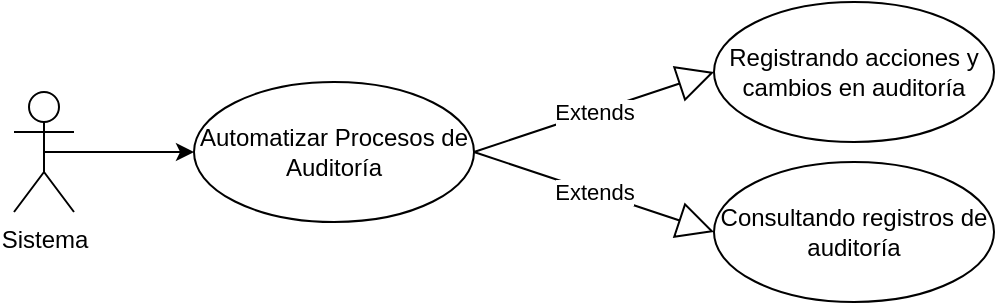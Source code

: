 <mxfile version="27.1.4">
  <diagram name="Página-1" id="ZfuYBb1uDBB9Q9XqHdRm">
    <mxGraphModel grid="1" page="1" gridSize="10" guides="1" tooltips="1" connect="1" arrows="1" fold="1" pageScale="1" pageWidth="827" pageHeight="1169" math="0" shadow="0">
      <root>
        <mxCell id="0" />
        <mxCell id="1" parent="0" />
        <mxCell id="BmFVV5dvgS2SXFAjIAYb-1" style="edgeStyle=orthogonalEdgeStyle;rounded=0;orthogonalLoop=1;jettySize=auto;html=1;exitX=0.5;exitY=0.5;exitDx=0;exitDy=0;exitPerimeter=0;entryX=0;entryY=0.5;entryDx=0;entryDy=0;" edge="1" parent="1" source="BmFVV5dvgS2SXFAjIAYb-2" target="BmFVV5dvgS2SXFAjIAYb-3">
          <mxGeometry relative="1" as="geometry" />
        </mxCell>
        <mxCell id="BmFVV5dvgS2SXFAjIAYb-2" value="Sistema" style="shape=umlActor;verticalLabelPosition=bottom;verticalAlign=top;html=1;" vertex="1" parent="1">
          <mxGeometry x="70" y="445" width="30" height="60" as="geometry" />
        </mxCell>
        <mxCell id="BmFVV5dvgS2SXFAjIAYb-3" value="Automatizar Procesos de Auditoría" style="ellipse;whiteSpace=wrap;html=1;" vertex="1" parent="1">
          <mxGeometry x="160" y="440" width="140" height="70" as="geometry" />
        </mxCell>
        <mxCell id="BmFVV5dvgS2SXFAjIAYb-4" value="Registrando acciones y cambios en auditoría" style="ellipse;whiteSpace=wrap;html=1;" vertex="1" parent="1">
          <mxGeometry x="420" y="400" width="140" height="70" as="geometry" />
        </mxCell>
        <mxCell id="BmFVV5dvgS2SXFAjIAYb-6" value="Consultando registros de auditoría" style="ellipse;whiteSpace=wrap;html=1;" vertex="1" parent="1">
          <mxGeometry x="420" y="480" width="140" height="70" as="geometry" />
        </mxCell>
        <mxCell id="BmFVV5dvgS2SXFAjIAYb-11" value="Extends" style="endArrow=block;endSize=16;endFill=0;html=1;rounded=0;exitX=1;exitY=0.5;exitDx=0;exitDy=0;entryX=0;entryY=0.5;entryDx=0;entryDy=0;" edge="1" parent="1" source="BmFVV5dvgS2SXFAjIAYb-3" target="BmFVV5dvgS2SXFAjIAYb-4">
          <mxGeometry width="160" relative="1" as="geometry">
            <mxPoint x="330" y="590" as="sourcePoint" />
            <mxPoint x="490" y="590" as="targetPoint" />
          </mxGeometry>
        </mxCell>
        <mxCell id="BmFVV5dvgS2SXFAjIAYb-16" value="Extends" style="endArrow=block;endSize=16;endFill=0;html=1;rounded=0;exitX=1;exitY=0.5;exitDx=0;exitDy=0;entryX=0;entryY=0.5;entryDx=0;entryDy=0;" edge="1" parent="1" source="BmFVV5dvgS2SXFAjIAYb-3" target="BmFVV5dvgS2SXFAjIAYb-6">
          <mxGeometry width="160" relative="1" as="geometry">
            <mxPoint x="160" y="170" as="sourcePoint" />
            <mxPoint x="320" y="170" as="targetPoint" />
          </mxGeometry>
        </mxCell>
      </root>
    </mxGraphModel>
  </diagram>
</mxfile>
